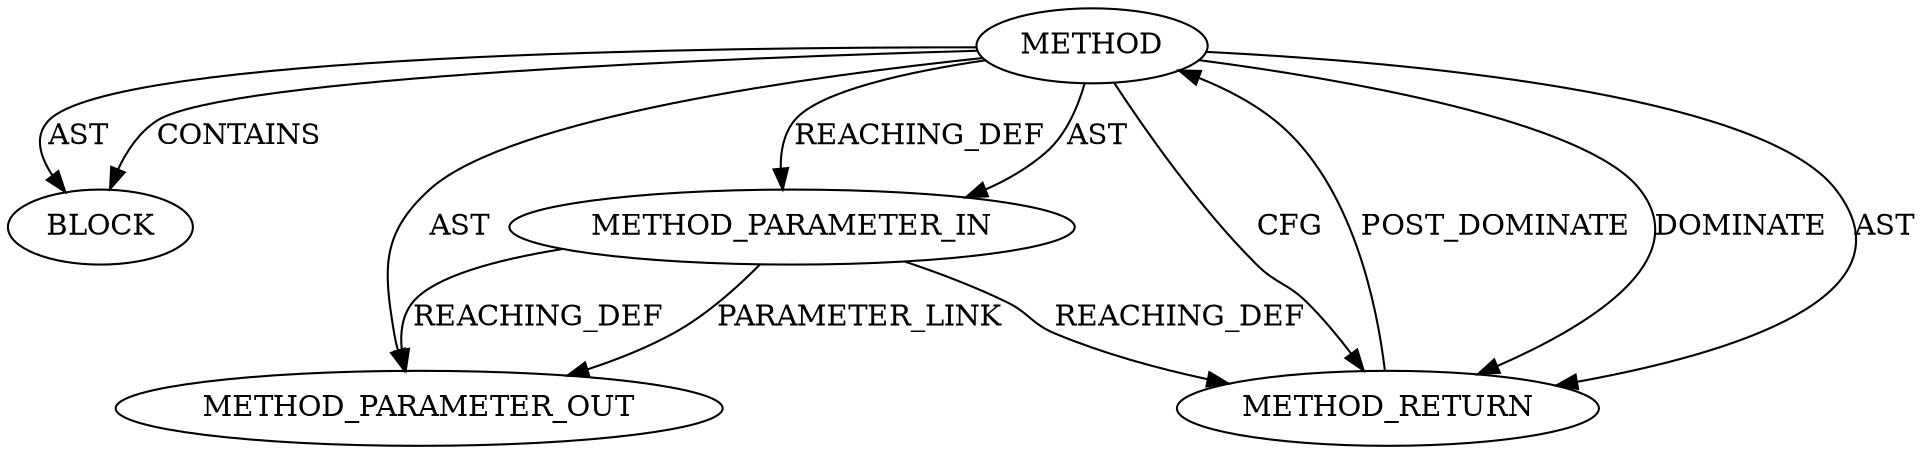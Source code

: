 digraph {
  12126 [label=BLOCK ORDER=1 ARGUMENT_INDEX=1 CODE="<empty>" TYPE_FULL_NAME="ANY"]
  12125 [label=METHOD_PARAMETER_IN ORDER=1 CODE="p1" IS_VARIADIC=false TYPE_FULL_NAME="ANY" EVALUATION_STRATEGY="BY_VALUE" INDEX=1 NAME="p1"]
  12127 [label=METHOD_RETURN ORDER=2 CODE="RET" TYPE_FULL_NAME="ANY" EVALUATION_STRATEGY="BY_VALUE"]
  12124 [label=METHOD AST_PARENT_TYPE="NAMESPACE_BLOCK" AST_PARENT_FULL_NAME="<global>" ORDER=0 CODE="<empty>" FULL_NAME="ARRAY_SIZE" IS_EXTERNAL=true FILENAME="<empty>" SIGNATURE="" NAME="ARRAY_SIZE"]
  13309 [label=METHOD_PARAMETER_OUT ORDER=1 CODE="p1" IS_VARIADIC=false TYPE_FULL_NAME="ANY" EVALUATION_STRATEGY="BY_VALUE" INDEX=1 NAME="p1"]
  12124 -> 13309 [label=AST ]
  12124 -> 12126 [label=AST ]
  12124 -> 12126 [label=CONTAINS ]
  12127 -> 12124 [label=POST_DOMINATE ]
  12125 -> 13309 [label=PARAMETER_LINK ]
  12125 -> 12127 [label=REACHING_DEF VARIABLE="p1"]
  12125 -> 13309 [label=REACHING_DEF VARIABLE="p1"]
  12124 -> 12127 [label=DOMINATE ]
  12124 -> 12127 [label=AST ]
  12124 -> 12125 [label=REACHING_DEF VARIABLE=""]
  12124 -> 12127 [label=CFG ]
  12124 -> 12125 [label=AST ]
}
